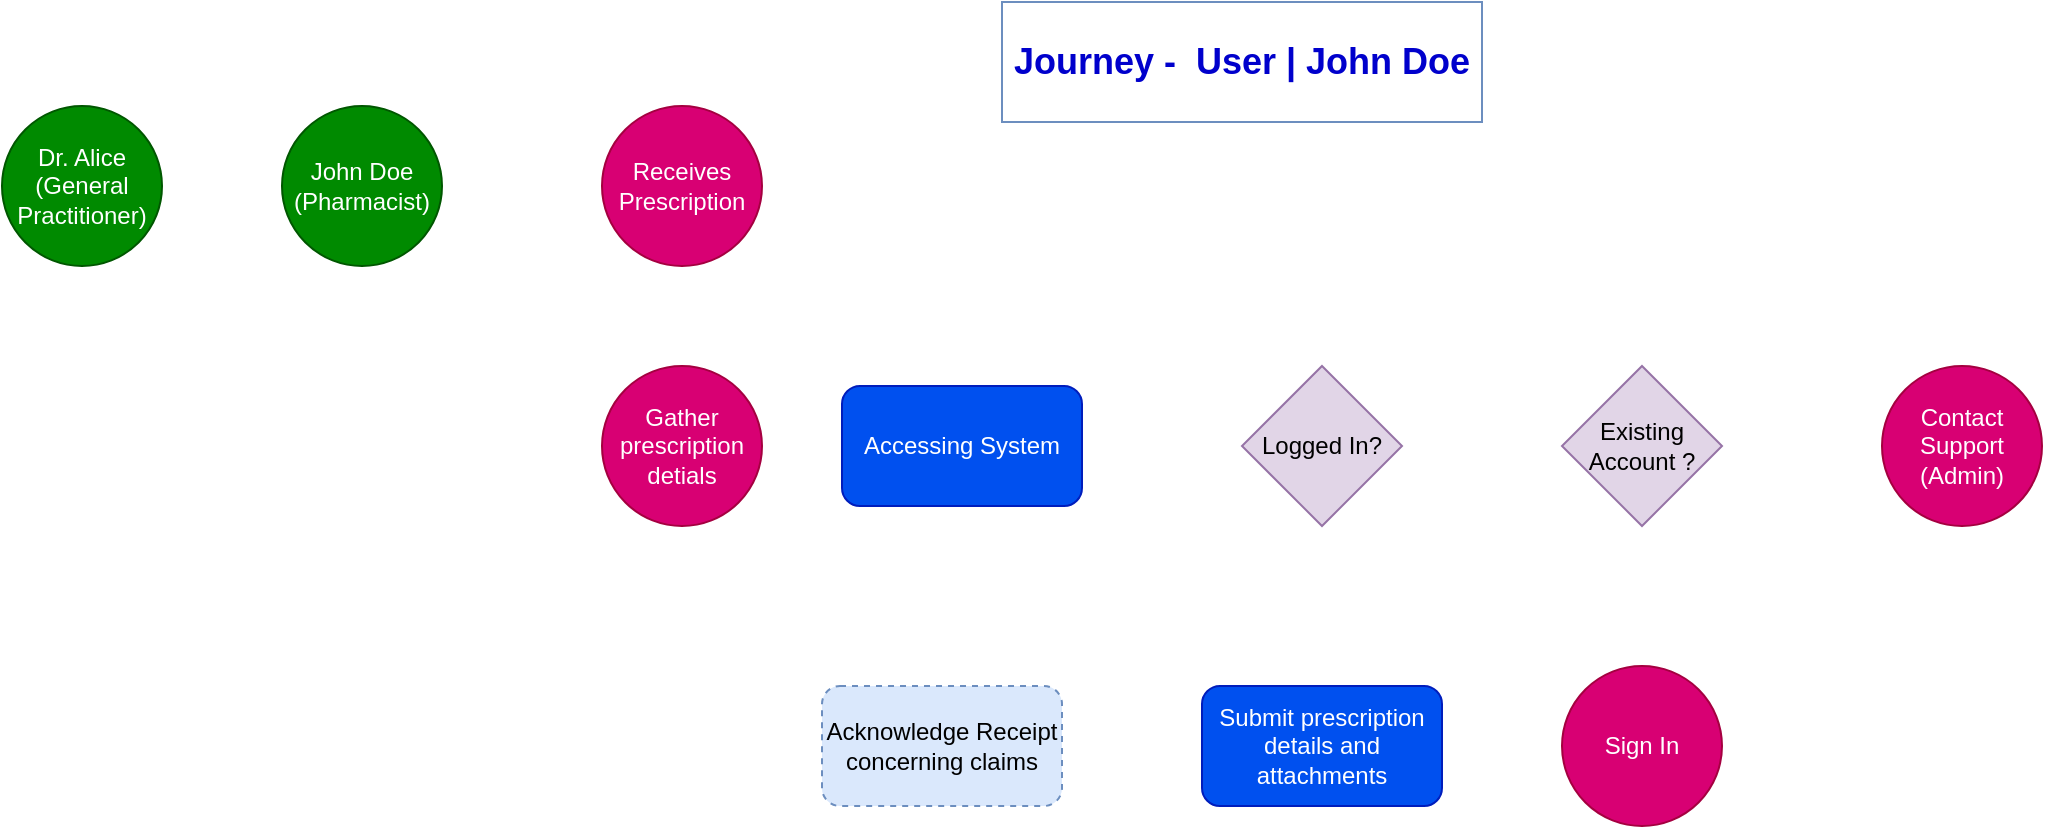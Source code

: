 <mxfile version="24.7.3" type="github">
  <diagram name="Page-1" id="c7558073-3199-34d8-9f00-42111426c3f3">
    <mxGraphModel dx="11626" dy="11400" grid="1" gridSize="10" guides="1" tooltips="1" connect="1" arrows="1" fold="1" page="1" pageScale="1" pageWidth="1169" pageHeight="827" background="none" math="0" shadow="0">
      <root>
        <mxCell id="0" />
        <mxCell id="1" parent="0" />
        <mxCell id="X9ass70m3cK7fkNfl3eS-96" value="&lt;b&gt;&lt;font style=&quot;font-size: 18px;&quot; color=&quot;#0000cc&quot;&gt;Journey -&amp;nbsp; User | John Doe&lt;/font&gt;&lt;/b&gt;" style="text;html=1;align=center;verticalAlign=middle;whiteSpace=wrap;rounded=0;fillColor=none;strokeColor=#6c8ebf;" parent="1" vertex="1">
          <mxGeometry x="-10000" y="-10732" width="240" height="60" as="geometry" />
        </mxCell>
        <mxCell id="X9ass70m3cK7fkNfl3eS-97" value="&lt;div style=&quot;&quot;&gt;&lt;span style=&quot;background-color: initial;&quot;&gt;John Doe (Pharmacist)&lt;/span&gt;&lt;/div&gt;" style="ellipse;whiteSpace=wrap;html=1;aspect=fixed;fillColor=#008a00;strokeColor=#005700;fontColor=#ffffff;align=center;" parent="1" vertex="1">
          <mxGeometry x="-10360" y="-10680" width="80" height="80" as="geometry" />
        </mxCell>
        <mxCell id="weAqaZ1hDL-OeumKPV3R-1" value="&lt;div style=&quot;&quot;&gt;&lt;span style=&quot;background-color: initial;&quot;&gt;Dr. Alice (General Practitioner)&lt;/span&gt;&lt;/div&gt;" style="ellipse;whiteSpace=wrap;html=1;aspect=fixed;fillColor=#008a00;strokeColor=#005700;fontColor=#ffffff;align=center;" vertex="1" parent="1">
          <mxGeometry x="-10500" y="-10680" width="80" height="80" as="geometry" />
        </mxCell>
        <mxCell id="weAqaZ1hDL-OeumKPV3R-2" value="Receives Prescription" style="ellipse;whiteSpace=wrap;html=1;aspect=fixed;fillColor=#d80073;strokeColor=#A50040;fontColor=#ffffff;" vertex="1" parent="1">
          <mxGeometry x="-10200" y="-10680" width="80" height="80" as="geometry" />
        </mxCell>
        <mxCell id="weAqaZ1hDL-OeumKPV3R-3" value="Gather prescription detials" style="ellipse;whiteSpace=wrap;html=1;aspect=fixed;fillColor=#d80073;strokeColor=#A50040;fontColor=#ffffff;" vertex="1" parent="1">
          <mxGeometry x="-10200" y="-10550" width="80" height="80" as="geometry" />
        </mxCell>
        <mxCell id="weAqaZ1hDL-OeumKPV3R-4" value="Accessing System" style="rounded=1;whiteSpace=wrap;html=1;fillColor=#0050ef;fontColor=#ffffff;strokeColor=#001DBC;" vertex="1" parent="1">
          <mxGeometry x="-10080" y="-10540" width="120" height="60" as="geometry" />
        </mxCell>
        <mxCell id="weAqaZ1hDL-OeumKPV3R-5" value="Logged In?" style="rhombus;whiteSpace=wrap;html=1;fillColor=#e1d5e7;strokeColor=#9673a6;" vertex="1" parent="1">
          <mxGeometry x="-9880" y="-10550" width="80" height="80" as="geometry" />
        </mxCell>
        <mxCell id="weAqaZ1hDL-OeumKPV3R-6" value="Existing Account ?" style="rhombus;whiteSpace=wrap;html=1;fillColor=#e1d5e7;strokeColor=#9673a6;" vertex="1" parent="1">
          <mxGeometry x="-9720" y="-10550" width="80" height="80" as="geometry" />
        </mxCell>
        <mxCell id="weAqaZ1hDL-OeumKPV3R-7" value="Contact Support (Admin)" style="ellipse;whiteSpace=wrap;html=1;aspect=fixed;fillColor=#d80073;strokeColor=#A50040;fontColor=#ffffff;" vertex="1" parent="1">
          <mxGeometry x="-9560" y="-10550" width="80" height="80" as="geometry" />
        </mxCell>
        <mxCell id="weAqaZ1hDL-OeumKPV3R-8" value="Sign In" style="ellipse;whiteSpace=wrap;html=1;aspect=fixed;fillColor=#d80073;strokeColor=#A50040;fontColor=#ffffff;" vertex="1" parent="1">
          <mxGeometry x="-9720" y="-10400" width="80" height="80" as="geometry" />
        </mxCell>
        <mxCell id="weAqaZ1hDL-OeumKPV3R-9" value="Submit prescription details and attachments" style="rounded=1;whiteSpace=wrap;html=1;fillColor=#0050ef;fontColor=#ffffff;strokeColor=#001DBC;" vertex="1" parent="1">
          <mxGeometry x="-9900" y="-10390" width="120" height="60" as="geometry" />
        </mxCell>
        <mxCell id="weAqaZ1hDL-OeumKPV3R-10" value="Acknowledge Receipt concerning claims" style="rounded=1;whiteSpace=wrap;html=1;fillColor=#dae8fc;strokeColor=#6c8ebf;dashed=1;" vertex="1" parent="1">
          <mxGeometry x="-10090" y="-10390" width="120" height="60" as="geometry" />
        </mxCell>
      </root>
    </mxGraphModel>
  </diagram>
</mxfile>
